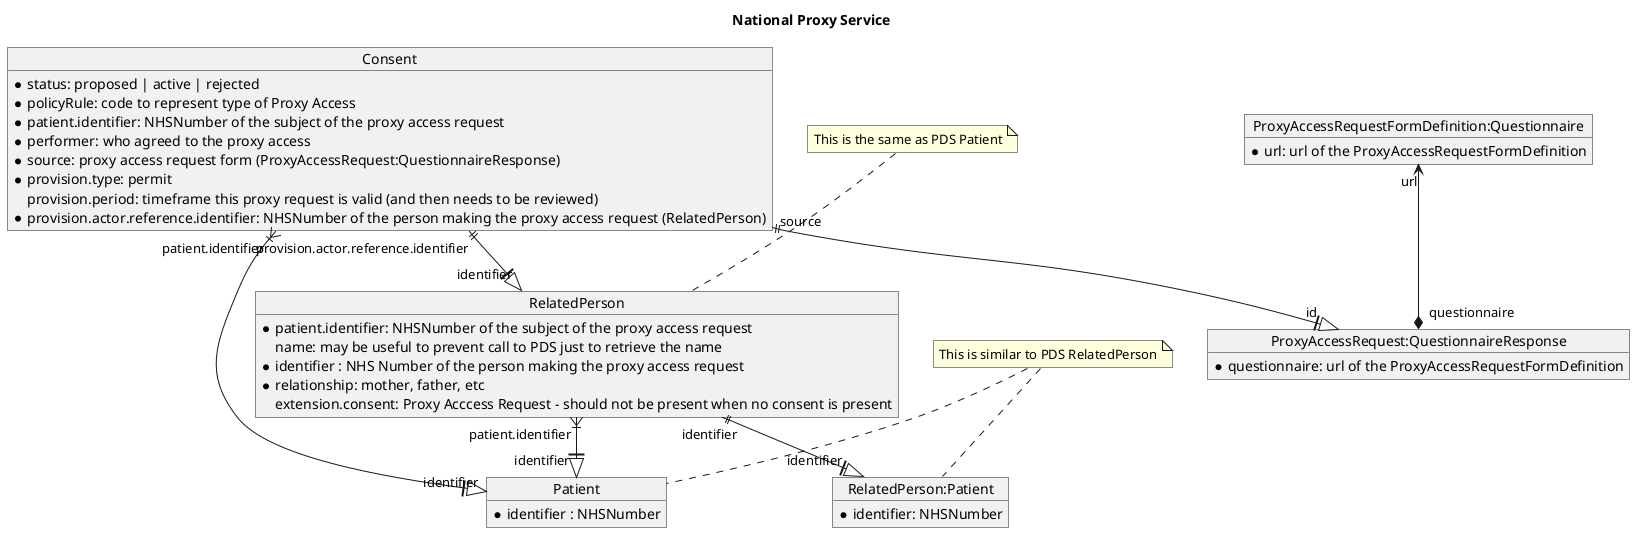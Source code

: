 @startuml


title National Proxy Service

object Consent {
  * status: proposed | active | rejected
  * policyRule: code to represent type of Proxy Access
  * patient.identifier: NHSNumber of the subject of the proxy access request
  * performer: who agreed to the proxy access

  * source: proxy access request form (ProxyAccessRequest:QuestionnaireResponse)
  * provision.type: permit
  provision.period: timeframe this proxy request is valid (and then needs to be reviewed)
  * provision.actor.reference.identifier: NHSNumber of the person making the proxy access request (RelatedPerson)
}

object RelatedPerson {
  * patient.identifier: NHSNumber of the subject of the proxy access request
  name: may be useful to prevent call to PDS just to retrieve the name
  * identifier : NHS Number of the person making the proxy access request
  * relationship: mother, father, etc
  extension.consent: Proxy Acccess Request - should not be present when no consent is present
}

object Patient {
  * identifier : NHSNumber
}

object "RelatedPerson:Patient" as p1 {
  * identifier: NHSNumber
}

object "ProxyAccessRequest:QuestionnaireResponse" as qr1 {
    * questionnaire: url of the ProxyAccessRequestFormDefinition
}

object "ProxyAccessRequestFormDefinition:Questionnaire" as q1 {
    * url: url of the ProxyAccessRequestFormDefinition
}


Consent "provision.actor.reference.identifier" ||--||> "identifier" RelatedPerson
Consent "patient.identifier" }|--||> "identifier" Patient
Consent "source" ||--||> "id" qr1

RelatedPerson "identifier" ||--||> "identifier" p1
RelatedPerson "patient.identifier" }|--||> "identifier" Patient

q1 "url"  <--* "questionnaire" qr1


note "This is the same as PDS Patient" as PDSOverlap
note "This is similar to PDS RelatedPerson" as PDS

PDS .. Patient
PDS .. p1
PDSOverlap .. RelatedPerson

@enduml
